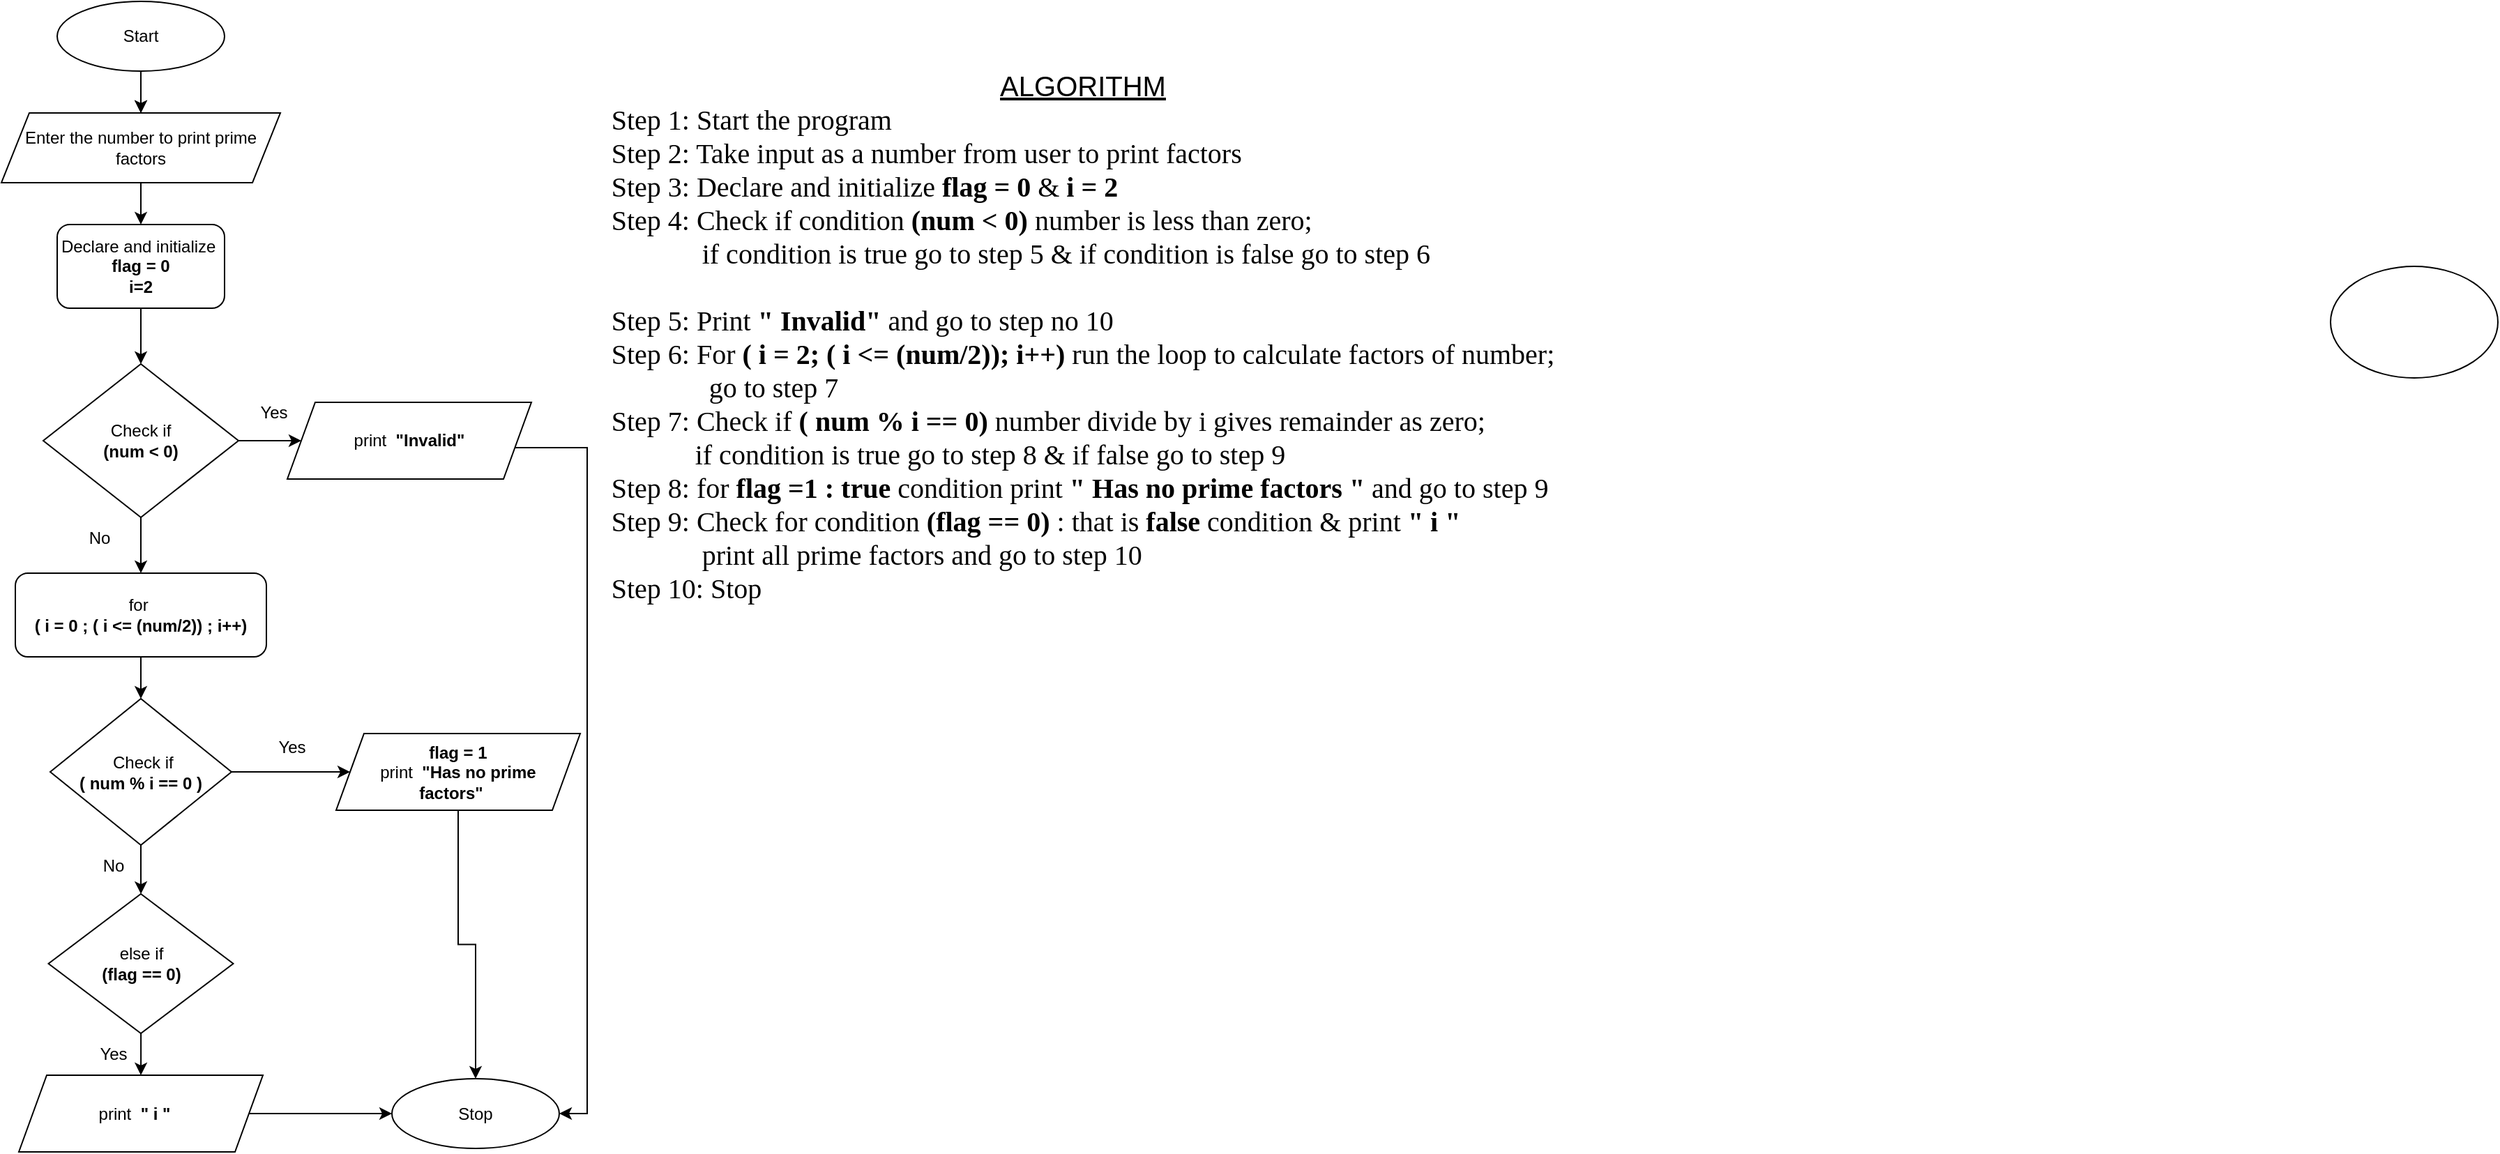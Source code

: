 <mxfile version="20.3.0" type="device"><diagram id="C5RBs43oDa-KdzZeNtuy" name="Page-1"><mxGraphModel dx="1038" dy="649" grid="1" gridSize="10" guides="1" tooltips="1" connect="1" arrows="1" fold="1" page="1" pageScale="1" pageWidth="827" pageHeight="1169" math="0" shadow="0"><root><mxCell id="WIyWlLk6GJQsqaUBKTNV-0"/><mxCell id="WIyWlLk6GJQsqaUBKTNV-1" parent="WIyWlLk6GJQsqaUBKTNV-0"/><mxCell id="WIyWlLk6GJQsqaUBKTNV-2" value="" style="rounded=0;html=1;jettySize=auto;orthogonalLoop=1;fontSize=11;endArrow=block;endFill=0;endSize=8;strokeWidth=1;shadow=0;labelBackgroundColor=none;edgeStyle=orthogonalEdgeStyle;" parent="WIyWlLk6GJQsqaUBKTNV-1" edge="1"><mxGeometry relative="1" as="geometry"><mxPoint x="130" y="70" as="sourcePoint"/><mxPoint x="130" y="110" as="targetPoint"/></mxGeometry></mxCell><mxCell id="svUJ43ATGJsY_IM7T3oH-1" style="edgeStyle=orthogonalEdgeStyle;rounded=0;orthogonalLoop=1;jettySize=auto;html=1;" parent="WIyWlLk6GJQsqaUBKTNV-1" source="lYnoROZ3ggJXZiapQa3B-0" edge="1"><mxGeometry relative="1" as="geometry"><mxPoint x="130" y="140" as="targetPoint"/></mxGeometry></mxCell><mxCell id="TC1N3j2vx5mhaeoMAu-Z-2" value="" style="edgeStyle=orthogonalEdgeStyle;rounded=0;orthogonalLoop=1;jettySize=auto;html=1;" parent="WIyWlLk6GJQsqaUBKTNV-1" source="lYnoROZ3ggJXZiapQa3B-0" target="TC1N3j2vx5mhaeoMAu-Z-1" edge="1"><mxGeometry relative="1" as="geometry"/></mxCell><mxCell id="lYnoROZ3ggJXZiapQa3B-0" value="Enter the number to print prime factors" style="shape=parallelogram;perimeter=parallelogramPerimeter;whiteSpace=wrap;html=1;fixedSize=1;" parent="WIyWlLk6GJQsqaUBKTNV-1" vertex="1"><mxGeometry x="30" y="140" width="200" height="50" as="geometry"/></mxCell><mxCell id="svUJ43ATGJsY_IM7T3oH-0" value="" style="edgeStyle=orthogonalEdgeStyle;rounded=0;orthogonalLoop=1;jettySize=auto;html=1;" parent="WIyWlLk6GJQsqaUBKTNV-1" source="lYnoROZ3ggJXZiapQa3B-2" edge="1"><mxGeometry relative="1" as="geometry"><mxPoint x="130" y="140" as="targetPoint"/></mxGeometry></mxCell><mxCell id="lYnoROZ3ggJXZiapQa3B-2" value="Start" style="ellipse;whiteSpace=wrap;html=1;" parent="WIyWlLk6GJQsqaUBKTNV-1" vertex="1"><mxGeometry x="70" y="60" width="120" height="50" as="geometry"/></mxCell><mxCell id="iXhg-Dmxnr5Got1JAh_S-0" value="&lt;font style=&quot;font-size: 20px;&quot;&gt;&lt;u&gt;ALGORITHM&lt;/u&gt;&lt;br&gt;&lt;div style=&quot;text-align: left;&quot;&gt;&lt;span style=&quot;background-color: initial;&quot;&gt;&lt;font style=&quot;font-size: 20px;&quot; face=&quot;Times New Roman&quot;&gt;Step 1: Start the program&lt;/font&gt;&lt;/span&gt;&lt;/div&gt;&lt;div style=&quot;text-align: left;&quot;&gt;&lt;span style=&quot;background-color: initial;&quot;&gt;&lt;font style=&quot;font-size: 20px;&quot; face=&quot;Times New Roman&quot;&gt;Step 2: Take input as a number from user to print factors&lt;/font&gt;&lt;/span&gt;&lt;/div&gt;&lt;div style=&quot;text-align: left;&quot;&gt;&lt;span style=&quot;background-color: initial;&quot;&gt;&lt;font style=&quot;font-size: 20px;&quot; face=&quot;Times New Roman&quot;&gt;Step 3: Declare and initialize &lt;b&gt;flag = 0 &lt;/b&gt;&amp;amp;&amp;nbsp;&lt;b&gt;i = 2&lt;/b&gt;&lt;/font&gt;&lt;/span&gt;&lt;/div&gt;&lt;div style=&quot;text-align: left;&quot;&gt;&lt;span style=&quot;font-family: &amp;quot;Times New Roman&amp;quot;; background-color: initial;&quot;&gt;Step 4: Check if condition &lt;b&gt;(num &amp;lt; 0)&lt;/b&gt; number is less than zero;&amp;nbsp;&lt;/span&gt;&lt;/div&gt;&lt;div style=&quot;text-align: left;&quot;&gt;&lt;font style=&quot;font-size: 20px;&quot; face=&quot;Times New Roman&quot;&gt;&amp;nbsp; &amp;nbsp; &amp;nbsp; &amp;nbsp; &amp;nbsp; &amp;nbsp; &amp;nbsp;if condition is true go to step 5 &amp;amp; if condition is false go to step 6&lt;/font&gt;&lt;/div&gt;&lt;div style=&quot;text-align: left;&quot;&gt;&lt;font style=&quot;font-size: 20px;&quot; face=&quot;Times New Roman&quot;&gt;&lt;br&gt;&lt;/font&gt;&lt;/div&gt;&lt;div style=&quot;text-align: left;&quot;&gt;&lt;font style=&quot;font-size: 20px;&quot; face=&quot;Times New Roman&quot;&gt;Step 5: Print &lt;b&gt;&quot; Invalid&quot;&lt;/b&gt; and go to step no 10&lt;/font&gt;&lt;/div&gt;&lt;div style=&quot;text-align: left;&quot;&gt;&lt;font style=&quot;font-size: 20px;&quot; face=&quot;Times New Roman&quot;&gt;Step 6: For &lt;b&gt;( i = 2; ( i &amp;lt;= (num/2)); i++)&lt;/b&gt; run the loop to calculate factors of number;&lt;/font&gt;&lt;/div&gt;&lt;div style=&quot;text-align: left;&quot;&gt;&lt;font style=&quot;font-size: 20px;&quot; face=&quot;Times New Roman&quot;&gt;&amp;nbsp; &amp;nbsp; &amp;nbsp; &amp;nbsp; &amp;nbsp; &amp;nbsp; &amp;nbsp; go to step 7&lt;/font&gt;&lt;/div&gt;&lt;div style=&quot;text-align: left;&quot;&gt;&lt;font style=&quot;font-size: 20px;&quot; face=&quot;Times New Roman&quot;&gt;Step 7: Check if &lt;b&gt;( num % i == 0) &lt;/b&gt;number divide by i gives remainder as zero;&lt;/font&gt;&lt;/div&gt;&lt;div style=&quot;text-align: left;&quot;&gt;&lt;font style=&quot;font-size: 20px;&quot; face=&quot;Times New Roman&quot;&gt;&amp;nbsp; &amp;nbsp; &amp;nbsp; &amp;nbsp; &amp;nbsp; &amp;nbsp; if condition is true go to step 8 &amp;amp; if false go to step 9&lt;/font&gt;&lt;span style=&quot;font-family: &amp;quot;Times New Roman&amp;quot;; background-color: initial;&quot;&gt;&amp;nbsp; &amp;nbsp; &amp;nbsp;&lt;/span&gt;&lt;/div&gt;&lt;div style=&quot;text-align: left;&quot;&gt;&lt;font style=&quot;font-size: 20px;&quot; face=&quot;Times New Roman&quot;&gt;Step 8: for &lt;b&gt;flag =1 : true &lt;/b&gt;condition print &lt;b&gt;&quot; Has no prime factors &quot;&amp;nbsp;&lt;/b&gt;and go to step 9&lt;/font&gt;&lt;/div&gt;&lt;div style=&quot;text-align: left;&quot;&gt;&lt;font face=&quot;Times New Roman&quot;&gt;Step 9: Check for condition &lt;b&gt;(flag == 0)&lt;/b&gt; : that is &lt;b&gt;false &lt;/b&gt;condition &amp;amp; print &lt;b&gt;&quot; i &quot;&lt;/b&gt;&lt;/font&gt;&lt;/div&gt;&lt;div style=&quot;text-align: left;&quot;&gt;&lt;font face=&quot;Times New Roman&quot;&gt;&amp;nbsp; &amp;nbsp; &amp;nbsp; &amp;nbsp; &amp;nbsp; &amp;nbsp; &amp;nbsp;print all prime factors and go to step 10&lt;/font&gt;&lt;/div&gt;&lt;div style=&quot;text-align: left;&quot;&gt;&lt;font face=&quot;Times New Roman&quot;&gt;Step 10: Stop&lt;/font&gt;&lt;/div&gt;&lt;/font&gt;" style="text;html=1;resizable=0;autosize=1;align=center;verticalAlign=middle;points=[];fillColor=none;strokeColor=none;rounded=0;" parent="WIyWlLk6GJQsqaUBKTNV-1" vertex="1"><mxGeometry x="455" y="95" width="700" height="410" as="geometry"/></mxCell><mxCell id="Q9C1RxwOz6rejzoTCgeK-18" value="No" style="text;html=1;resizable=0;autosize=1;align=center;verticalAlign=middle;points=[];fillColor=none;strokeColor=none;rounded=0;" parent="WIyWlLk6GJQsqaUBKTNV-1" vertex="1"><mxGeometry x="90" y="665" width="40" height="30" as="geometry"/></mxCell><mxCell id="UlbeSJTGJ3l-3Z-Dk4IU-10" value="Stop" style="ellipse;whiteSpace=wrap;html=1;" parent="WIyWlLk6GJQsqaUBKTNV-1" vertex="1"><mxGeometry x="310" y="832.5" width="120" height="50" as="geometry"/></mxCell><mxCell id="UlbeSJTGJ3l-3Z-Dk4IU-14" value="Yes" style="text;html=1;resizable=0;autosize=1;align=center;verticalAlign=middle;points=[];fillColor=none;strokeColor=none;rounded=0;" parent="WIyWlLk6GJQsqaUBKTNV-1" vertex="1"><mxGeometry x="217.5" y="580" width="40" height="30" as="geometry"/></mxCell><mxCell id="UlbeSJTGJ3l-3Z-Dk4IU-16" value="No" style="text;html=1;resizable=0;autosize=1;align=center;verticalAlign=middle;points=[];fillColor=none;strokeColor=none;rounded=0;" parent="WIyWlLk6GJQsqaUBKTNV-1" vertex="1"><mxGeometry x="80" y="430" width="40" height="30" as="geometry"/></mxCell><mxCell id="TC1N3j2vx5mhaeoMAu-Z-4" value="" style="edgeStyle=orthogonalEdgeStyle;rounded=0;orthogonalLoop=1;jettySize=auto;html=1;" parent="WIyWlLk6GJQsqaUBKTNV-1" source="TC1N3j2vx5mhaeoMAu-Z-1" target="TC1N3j2vx5mhaeoMAu-Z-3" edge="1"><mxGeometry relative="1" as="geometry"/></mxCell><mxCell id="TC1N3j2vx5mhaeoMAu-Z-1" value="Declare and initialize&amp;nbsp;&lt;br&gt;&lt;b&gt;flag = 0&lt;br&gt;i=2&lt;/b&gt;" style="rounded=1;whiteSpace=wrap;html=1;" parent="WIyWlLk6GJQsqaUBKTNV-1" vertex="1"><mxGeometry x="70" y="220" width="120" height="60" as="geometry"/></mxCell><mxCell id="TC1N3j2vx5mhaeoMAu-Z-12" value="" style="edgeStyle=orthogonalEdgeStyle;rounded=0;orthogonalLoop=1;jettySize=auto;html=1;" parent="WIyWlLk6GJQsqaUBKTNV-1" source="TC1N3j2vx5mhaeoMAu-Z-3" target="TC1N3j2vx5mhaeoMAu-Z-11" edge="1"><mxGeometry relative="1" as="geometry"/></mxCell><mxCell id="iSFlV76LdDtDXWzOdtNI-4" value="" style="edgeStyle=orthogonalEdgeStyle;rounded=0;orthogonalLoop=1;jettySize=auto;html=1;" parent="WIyWlLk6GJQsqaUBKTNV-1" source="TC1N3j2vx5mhaeoMAu-Z-3" target="iSFlV76LdDtDXWzOdtNI-3" edge="1"><mxGeometry relative="1" as="geometry"/></mxCell><mxCell id="TC1N3j2vx5mhaeoMAu-Z-3" value="Check if&lt;br&gt;&lt;b&gt;(num &amp;lt; 0)&lt;/b&gt;" style="rhombus;whiteSpace=wrap;html=1;direction=east;" parent="WIyWlLk6GJQsqaUBKTNV-1" vertex="1"><mxGeometry x="60" y="320" width="140" height="110" as="geometry"/></mxCell><mxCell id="iSFlV76LdDtDXWzOdtNI-7" value="" style="edgeStyle=orthogonalEdgeStyle;rounded=0;orthogonalLoop=1;jettySize=auto;html=1;" parent="WIyWlLk6GJQsqaUBKTNV-1" source="TC1N3j2vx5mhaeoMAu-Z-5" target="iSFlV76LdDtDXWzOdtNI-6" edge="1"><mxGeometry relative="1" as="geometry"/></mxCell><mxCell id="iSFlV76LdDtDXWzOdtNI-8" value="" style="edgeStyle=orthogonalEdgeStyle;rounded=0;orthogonalLoop=1;jettySize=auto;html=1;" parent="WIyWlLk6GJQsqaUBKTNV-1" source="TC1N3j2vx5mhaeoMAu-Z-5" target="TC1N3j2vx5mhaeoMAu-Z-7" edge="1"><mxGeometry relative="1" as="geometry"/></mxCell><mxCell id="TC1N3j2vx5mhaeoMAu-Z-5" value="&amp;nbsp;Check if&lt;br&gt;&lt;b&gt;( num % i == 0 )&lt;/b&gt;" style="rhombus;whiteSpace=wrap;html=1;" parent="WIyWlLk6GJQsqaUBKTNV-1" vertex="1"><mxGeometry x="65" y="560" width="130" height="105" as="geometry"/></mxCell><mxCell id="iSFlV76LdDtDXWzOdtNI-10" value="" style="edgeStyle=orthogonalEdgeStyle;rounded=0;orthogonalLoop=1;jettySize=auto;html=1;" parent="WIyWlLk6GJQsqaUBKTNV-1" source="TC1N3j2vx5mhaeoMAu-Z-7" target="iSFlV76LdDtDXWzOdtNI-9" edge="1"><mxGeometry relative="1" as="geometry"/></mxCell><mxCell id="TC1N3j2vx5mhaeoMAu-Z-7" value="else if&lt;br&gt;&lt;b&gt;(flag == 0)&lt;/b&gt;" style="rhombus;whiteSpace=wrap;html=1;" parent="WIyWlLk6GJQsqaUBKTNV-1" vertex="1"><mxGeometry x="63.75" y="700" width="132.5" height="100" as="geometry"/></mxCell><mxCell id="iSFlV76LdDtDXWzOdtNI-14" style="edgeStyle=orthogonalEdgeStyle;rounded=0;orthogonalLoop=1;jettySize=auto;html=1;entryX=1;entryY=0.5;entryDx=0;entryDy=0;" parent="WIyWlLk6GJQsqaUBKTNV-1" source="TC1N3j2vx5mhaeoMAu-Z-11" target="UlbeSJTGJ3l-3Z-Dk4IU-10" edge="1"><mxGeometry relative="1" as="geometry"><Array as="points"><mxPoint x="450" y="380"/><mxPoint x="450" y="858"/></Array></mxGeometry></mxCell><mxCell id="TC1N3j2vx5mhaeoMAu-Z-11" value="print&amp;nbsp;&lt;b&gt; &quot;Invalid&quot;&lt;/b&gt;" style="shape=parallelogram;perimeter=parallelogramPerimeter;whiteSpace=wrap;html=1;fixedSize=1;" parent="WIyWlLk6GJQsqaUBKTNV-1" vertex="1"><mxGeometry x="235" y="347.5" width="175" height="55" as="geometry"/></mxCell><mxCell id="TC1N3j2vx5mhaeoMAu-Z-13" value="Yes" style="text;html=1;resizable=0;autosize=1;align=center;verticalAlign=middle;points=[];fillColor=none;strokeColor=none;rounded=0;" parent="WIyWlLk6GJQsqaUBKTNV-1" vertex="1"><mxGeometry x="205" y="340" width="40" height="30" as="geometry"/></mxCell><mxCell id="iSFlV76LdDtDXWzOdtNI-1" value="" style="ellipse;whiteSpace=wrap;html=1;" parent="WIyWlLk6GJQsqaUBKTNV-1" vertex="1"><mxGeometry x="1700" y="250" width="120" height="80" as="geometry"/></mxCell><mxCell id="iSFlV76LdDtDXWzOdtNI-5" value="" style="edgeStyle=orthogonalEdgeStyle;rounded=0;orthogonalLoop=1;jettySize=auto;html=1;" parent="WIyWlLk6GJQsqaUBKTNV-1" source="iSFlV76LdDtDXWzOdtNI-3" target="TC1N3j2vx5mhaeoMAu-Z-5" edge="1"><mxGeometry relative="1" as="geometry"/></mxCell><mxCell id="iSFlV76LdDtDXWzOdtNI-3" value="for&amp;nbsp;&lt;br&gt;&lt;b&gt;( i = 0 ; ( i &amp;lt;= (num/2)) ; i++)&lt;/b&gt;" style="rounded=1;whiteSpace=wrap;html=1;" parent="WIyWlLk6GJQsqaUBKTNV-1" vertex="1"><mxGeometry x="40" y="470" width="180" height="60" as="geometry"/></mxCell><mxCell id="iSFlV76LdDtDXWzOdtNI-13" style="edgeStyle=orthogonalEdgeStyle;rounded=0;orthogonalLoop=1;jettySize=auto;html=1;entryX=0.5;entryY=0;entryDx=0;entryDy=0;" parent="WIyWlLk6GJQsqaUBKTNV-1" source="iSFlV76LdDtDXWzOdtNI-6" target="UlbeSJTGJ3l-3Z-Dk4IU-10" edge="1"><mxGeometry relative="1" as="geometry"/></mxCell><mxCell id="iSFlV76LdDtDXWzOdtNI-6" value="&lt;b&gt;flag = 1&lt;/b&gt;&lt;br&gt;print&amp;nbsp;&lt;b&gt; &quot;Has no prime &lt;br&gt;factors&quot;&amp;nbsp; &amp;nbsp;&lt;/b&gt;" style="shape=parallelogram;perimeter=parallelogramPerimeter;whiteSpace=wrap;html=1;fixedSize=1;" parent="WIyWlLk6GJQsqaUBKTNV-1" vertex="1"><mxGeometry x="270" y="585" width="175" height="55" as="geometry"/></mxCell><mxCell id="iSFlV76LdDtDXWzOdtNI-12" value="" style="edgeStyle=orthogonalEdgeStyle;rounded=0;orthogonalLoop=1;jettySize=auto;html=1;" parent="WIyWlLk6GJQsqaUBKTNV-1" source="iSFlV76LdDtDXWzOdtNI-9" target="UlbeSJTGJ3l-3Z-Dk4IU-10" edge="1"><mxGeometry relative="1" as="geometry"/></mxCell><mxCell id="iSFlV76LdDtDXWzOdtNI-9" value="print&amp;nbsp;&lt;b&gt; &quot; i &quot;&amp;nbsp; &amp;nbsp;&lt;/b&gt;" style="shape=parallelogram;perimeter=parallelogramPerimeter;whiteSpace=wrap;html=1;fixedSize=1;" parent="WIyWlLk6GJQsqaUBKTNV-1" vertex="1"><mxGeometry x="42.5" y="830" width="175" height="55" as="geometry"/></mxCell><mxCell id="iSFlV76LdDtDXWzOdtNI-15" value="Yes" style="text;html=1;resizable=0;autosize=1;align=center;verticalAlign=middle;points=[];fillColor=none;strokeColor=none;rounded=0;" parent="WIyWlLk6GJQsqaUBKTNV-1" vertex="1"><mxGeometry x="90" y="800" width="40" height="30" as="geometry"/></mxCell></root></mxGraphModel></diagram></mxfile>